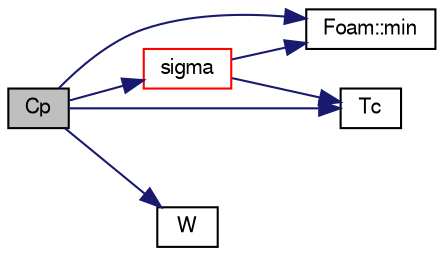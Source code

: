 digraph "Cp"
{
  bgcolor="transparent";
  edge [fontname="FreeSans",fontsize="10",labelfontname="FreeSans",labelfontsize="10"];
  node [fontname="FreeSans",fontsize="10",shape=record];
  rankdir="LR";
  Node856 [label="Cp",height=0.2,width=0.4,color="black", fillcolor="grey75", style="filled", fontcolor="black"];
  Node856 -> Node857 [color="midnightblue",fontsize="10",style="solid",fontname="FreeSans"];
  Node857 [label="Foam::min",height=0.2,width=0.4,color="black",URL="$a21124.html#a253e112ad2d56d96230ff39ea7f442dc"];
  Node856 -> Node858 [color="midnightblue",fontsize="10",style="solid",fontname="FreeSans"];
  Node858 [label="sigma",height=0.2,width=0.4,color="red",URL="$a29842.html#a3508f00c2de78b9dbc3baf65d02c83f7",tooltip="Estimate mixture surface tension [N/m]. "];
  Node858 -> Node857 [color="midnightblue",fontsize="10",style="solid",fontname="FreeSans"];
  Node858 -> Node861 [color="midnightblue",fontsize="10",style="solid",fontname="FreeSans"];
  Node861 [label="Tc",height=0.2,width=0.4,color="black",URL="$a29842.html#a6ee0ffcf85eb679aed8d0587c8da00c9",tooltip="Calculate the critical temperature of mixture. "];
  Node856 -> Node861 [color="midnightblue",fontsize="10",style="solid",fontname="FreeSans"];
  Node856 -> Node867 [color="midnightblue",fontsize="10",style="solid",fontname="FreeSans"];
  Node867 [label="W",height=0.2,width=0.4,color="black",URL="$a29842.html#acad3141283041c198bc898480d1b3754",tooltip="Calculate the mean molecular weight [kg/kmol]. "];
}

